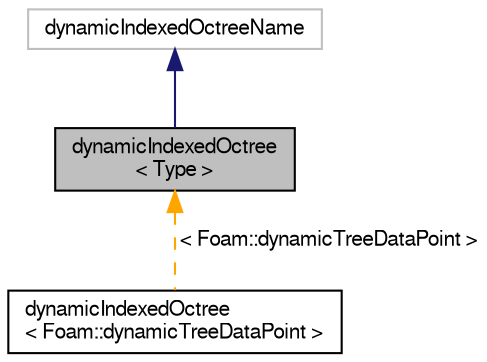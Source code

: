 digraph "dynamicIndexedOctree&lt; Type &gt;"
{
  bgcolor="transparent";
  edge [fontname="FreeSans",fontsize="10",labelfontname="FreeSans",labelfontsize="10"];
  node [fontname="FreeSans",fontsize="10",shape=record];
  Node1 [label="dynamicIndexedOctree\l\< Type \>",height=0.2,width=0.4,color="black", fillcolor="grey75", style="filled" fontcolor="black"];
  Node2 -> Node1 [dir="back",color="midnightblue",fontsize="10",style="solid",fontname="FreeSans"];
  Node2 [label="dynamicIndexedOctreeName",height=0.2,width=0.4,color="grey75"];
  Node1 -> Node3 [dir="back",color="orange",fontsize="10",style="dashed",label=" \< Foam::dynamicTreeDataPoint \>" ,fontname="FreeSans"];
  Node3 [label="dynamicIndexedOctree\l\< Foam::dynamicTreeDataPoint \>",height=0.2,width=0.4,color="black",URL="$a00578.html"];
}
